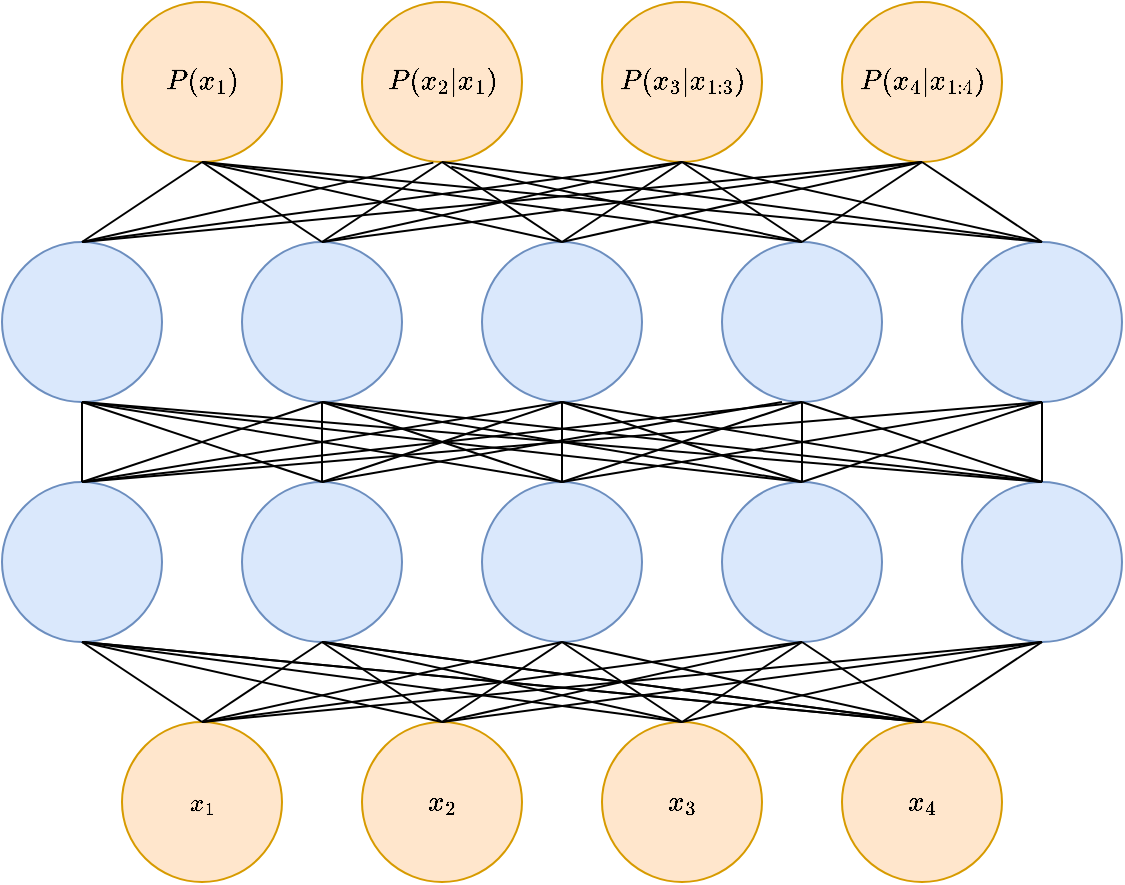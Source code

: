 <mxfile version="12.1.6" type="github" pages="1">
  <diagram id="d_cfS6SWb_KxHxdwD8Qj" name="Page-1">
    <mxGraphModel dx="934" dy="519" grid="1" gridSize="10" guides="1" tooltips="1" connect="1" arrows="1" fold="1" page="1" pageScale="1" pageWidth="3300" pageHeight="4681" math="1" shadow="0">
      <root>
        <mxCell id="0"/>
        <mxCell id="1" parent="0"/>
        <mxCell id="A4nzLeA4Wzo49Nar-VJ_-7" value="" style="group" parent="1" vertex="1" connectable="0">
          <mxGeometry x="240" y="1080" width="430" height="80" as="geometry"/>
        </mxCell>
        <mxCell id="A4nzLeA4Wzo49Nar-VJ_-3" value="" style="group" parent="A4nzLeA4Wzo49Nar-VJ_-7" vertex="1" connectable="0">
          <mxGeometry width="190" height="80" as="geometry"/>
        </mxCell>
        <mxCell id="A4nzLeA4Wzo49Nar-VJ_-1" value="&lt;div&gt;&lt;br&gt;&lt;/div&gt;&lt;div&gt;$$x_1$$&lt;br&gt;&lt;/div&gt;" style="ellipse;whiteSpace=wrap;html=1;aspect=fixed;fillColor=#ffe6cc;strokeColor=#d79b00;fontFamily=math;" parent="A4nzLeA4Wzo49Nar-VJ_-3" vertex="1">
          <mxGeometry width="80" height="80" as="geometry"/>
        </mxCell>
        <mxCell id="A4nzLeA4Wzo49Nar-VJ_-2" value="&lt;div&gt;&lt;br&gt;&lt;/div&gt;&lt;div&gt;$$x_2$$&lt;br&gt;&lt;/div&gt;" style="ellipse;whiteSpace=wrap;html=1;aspect=fixed;fillColor=#ffe6cc;strokeColor=#d79b00;" parent="A4nzLeA4Wzo49Nar-VJ_-3" vertex="1">
          <mxGeometry x="120" width="80" height="80" as="geometry"/>
        </mxCell>
        <mxCell id="A4nzLeA4Wzo49Nar-VJ_-4" value="" style="group" parent="A4nzLeA4Wzo49Nar-VJ_-7" vertex="1" connectable="0">
          <mxGeometry x="240" width="190" height="80" as="geometry"/>
        </mxCell>
        <mxCell id="A4nzLeA4Wzo49Nar-VJ_-5" value="&lt;div&gt;&lt;br&gt;&lt;/div&gt;&lt;div&gt;$$x_3$$&lt;br&gt;&lt;/div&gt;" style="ellipse;whiteSpace=wrap;html=1;aspect=fixed;fillColor=#ffe6cc;strokeColor=#d79b00;" parent="A4nzLeA4Wzo49Nar-VJ_-4" vertex="1">
          <mxGeometry width="80" height="80" as="geometry"/>
        </mxCell>
        <mxCell id="A4nzLeA4Wzo49Nar-VJ_-6" value="$$x_4$$" style="ellipse;whiteSpace=wrap;html=1;aspect=fixed;fillColor=#ffe6cc;strokeColor=#d79b00;" parent="A4nzLeA4Wzo49Nar-VJ_-4" vertex="1">
          <mxGeometry x="120" width="80" height="80" as="geometry"/>
        </mxCell>
        <mxCell id="A4nzLeA4Wzo49Nar-VJ_-16" value="" style="group" parent="1" vertex="1" connectable="0">
          <mxGeometry x="180" y="960" width="560" height="80" as="geometry"/>
        </mxCell>
        <mxCell id="A4nzLeA4Wzo49Nar-VJ_-9" value="" style="group" parent="A4nzLeA4Wzo49Nar-VJ_-16" vertex="1" connectable="0">
          <mxGeometry width="190" height="80" as="geometry"/>
        </mxCell>
        <mxCell id="A4nzLeA4Wzo49Nar-VJ_-10" value="" style="ellipse;whiteSpace=wrap;html=1;aspect=fixed;fillColor=#dae8fc;strokeColor=#6c8ebf;" parent="A4nzLeA4Wzo49Nar-VJ_-9" vertex="1">
          <mxGeometry width="80" height="80" as="geometry"/>
        </mxCell>
        <mxCell id="A4nzLeA4Wzo49Nar-VJ_-11" value="" style="ellipse;whiteSpace=wrap;html=1;aspect=fixed;fillColor=#dae8fc;strokeColor=#6c8ebf;" parent="A4nzLeA4Wzo49Nar-VJ_-9" vertex="1">
          <mxGeometry x="120" width="80" height="80" as="geometry"/>
        </mxCell>
        <mxCell id="A4nzLeA4Wzo49Nar-VJ_-12" value="" style="group" parent="A4nzLeA4Wzo49Nar-VJ_-16" vertex="1" connectable="0">
          <mxGeometry x="240" width="190" height="80" as="geometry"/>
        </mxCell>
        <mxCell id="A4nzLeA4Wzo49Nar-VJ_-13" value="" style="ellipse;whiteSpace=wrap;html=1;aspect=fixed;fillColor=#dae8fc;strokeColor=#6c8ebf;" parent="A4nzLeA4Wzo49Nar-VJ_-12" vertex="1">
          <mxGeometry width="80" height="80" as="geometry"/>
        </mxCell>
        <mxCell id="A4nzLeA4Wzo49Nar-VJ_-14" value="" style="ellipse;whiteSpace=wrap;html=1;aspect=fixed;fillColor=#dae8fc;strokeColor=#6c8ebf;" parent="A4nzLeA4Wzo49Nar-VJ_-12" vertex="1">
          <mxGeometry x="120" width="80" height="80" as="geometry"/>
        </mxCell>
        <mxCell id="A4nzLeA4Wzo49Nar-VJ_-15" value="" style="ellipse;whiteSpace=wrap;html=1;aspect=fixed;fillColor=#dae8fc;strokeColor=#6c8ebf;" parent="A4nzLeA4Wzo49Nar-VJ_-16" vertex="1">
          <mxGeometry x="480" width="80" height="80" as="geometry"/>
        </mxCell>
        <mxCell id="A4nzLeA4Wzo49Nar-VJ_-32" value="" style="group" parent="1" vertex="1" connectable="0">
          <mxGeometry x="180" y="840" width="560" height="80" as="geometry"/>
        </mxCell>
        <mxCell id="A4nzLeA4Wzo49Nar-VJ_-33" value="" style="group" parent="A4nzLeA4Wzo49Nar-VJ_-32" vertex="1" connectable="0">
          <mxGeometry width="190" height="80" as="geometry"/>
        </mxCell>
        <mxCell id="A4nzLeA4Wzo49Nar-VJ_-34" value="" style="ellipse;whiteSpace=wrap;html=1;aspect=fixed;fillColor=#dae8fc;strokeColor=#6c8ebf;" parent="A4nzLeA4Wzo49Nar-VJ_-33" vertex="1">
          <mxGeometry width="80" height="80" as="geometry"/>
        </mxCell>
        <mxCell id="A4nzLeA4Wzo49Nar-VJ_-35" value="" style="ellipse;whiteSpace=wrap;html=1;aspect=fixed;fillColor=#dae8fc;strokeColor=#6c8ebf;" parent="A4nzLeA4Wzo49Nar-VJ_-33" vertex="1">
          <mxGeometry x="120" width="80" height="80" as="geometry"/>
        </mxCell>
        <mxCell id="A4nzLeA4Wzo49Nar-VJ_-36" value="" style="group" parent="A4nzLeA4Wzo49Nar-VJ_-32" vertex="1" connectable="0">
          <mxGeometry x="240" width="190" height="80" as="geometry"/>
        </mxCell>
        <mxCell id="A4nzLeA4Wzo49Nar-VJ_-37" value="" style="ellipse;whiteSpace=wrap;html=1;aspect=fixed;fillColor=#dae8fc;strokeColor=#6c8ebf;" parent="A4nzLeA4Wzo49Nar-VJ_-36" vertex="1">
          <mxGeometry width="80" height="80" as="geometry"/>
        </mxCell>
        <mxCell id="A4nzLeA4Wzo49Nar-VJ_-38" value="" style="ellipse;whiteSpace=wrap;html=1;aspect=fixed;fillColor=#dae8fc;strokeColor=#6c8ebf;" parent="A4nzLeA4Wzo49Nar-VJ_-36" vertex="1">
          <mxGeometry x="120" width="80" height="80" as="geometry"/>
        </mxCell>
        <mxCell id="A4nzLeA4Wzo49Nar-VJ_-39" value="" style="ellipse;whiteSpace=wrap;html=1;aspect=fixed;fillColor=#dae8fc;strokeColor=#6c8ebf;" parent="A4nzLeA4Wzo49Nar-VJ_-32" vertex="1">
          <mxGeometry x="480" width="80" height="80" as="geometry"/>
        </mxCell>
        <mxCell id="A4nzLeA4Wzo49Nar-VJ_-40" value="" style="group" parent="1" vertex="1" connectable="0">
          <mxGeometry x="240" y="720" width="430" height="80" as="geometry"/>
        </mxCell>
        <mxCell id="A4nzLeA4Wzo49Nar-VJ_-41" value="" style="group" parent="A4nzLeA4Wzo49Nar-VJ_-40" vertex="1" connectable="0">
          <mxGeometry width="190" height="80" as="geometry"/>
        </mxCell>
        <mxCell id="A4nzLeA4Wzo49Nar-VJ_-42" value="&lt;div&gt;$$P(x_1)$$&lt;/div&gt;" style="ellipse;whiteSpace=wrap;html=1;aspect=fixed;fillColor=#ffe6cc;strokeColor=#d79b00;" parent="A4nzLeA4Wzo49Nar-VJ_-41" vertex="1">
          <mxGeometry width="80" height="80" as="geometry"/>
        </mxCell>
        <mxCell id="A4nzLeA4Wzo49Nar-VJ_-43" value="$$P(x_2|x_1)$$" style="ellipse;whiteSpace=wrap;html=1;aspect=fixed;fillColor=#ffe6cc;strokeColor=#d79b00;" parent="A4nzLeA4Wzo49Nar-VJ_-41" vertex="1">
          <mxGeometry x="120" width="80" height="80" as="geometry"/>
        </mxCell>
        <mxCell id="A4nzLeA4Wzo49Nar-VJ_-44" value="" style="group" parent="A4nzLeA4Wzo49Nar-VJ_-40" vertex="1" connectable="0">
          <mxGeometry x="240" width="190" height="80" as="geometry"/>
        </mxCell>
        <mxCell id="A4nzLeA4Wzo49Nar-VJ_-45" value="&lt;div&gt;$$P(x_3|x_{1:3})$$&lt;/div&gt;" style="ellipse;whiteSpace=wrap;html=1;aspect=fixed;fillColor=#ffe6cc;strokeColor=#d79b00;" parent="A4nzLeA4Wzo49Nar-VJ_-44" vertex="1">
          <mxGeometry width="80" height="80" as="geometry"/>
        </mxCell>
        <mxCell id="A4nzLeA4Wzo49Nar-VJ_-46" value="&lt;div&gt;$$P(x_4|x_{1:4})$$&lt;/div&gt;" style="ellipse;whiteSpace=wrap;html=1;aspect=fixed;fillColor=#ffe6cc;strokeColor=#d79b00;" parent="A4nzLeA4Wzo49Nar-VJ_-44" vertex="1">
          <mxGeometry x="120" width="80" height="80" as="geometry"/>
        </mxCell>
        <mxCell id="A4nzLeA4Wzo49Nar-VJ_-48" value="" style="endArrow=none;html=1;entryX=0.5;entryY=1;entryDx=0;entryDy=0;exitX=0.5;exitY=0;exitDx=0;exitDy=0;" parent="1" source="A4nzLeA4Wzo49Nar-VJ_-1" target="A4nzLeA4Wzo49Nar-VJ_-10" edge="1">
          <mxGeometry width="50" height="50" relative="1" as="geometry">
            <mxPoint x="180" y="1230" as="sourcePoint"/>
            <mxPoint x="230" y="1180" as="targetPoint"/>
          </mxGeometry>
        </mxCell>
        <mxCell id="A4nzLeA4Wzo49Nar-VJ_-49" value="" style="endArrow=none;html=1;entryX=0.5;entryY=1;entryDx=0;entryDy=0;exitX=0.5;exitY=0;exitDx=0;exitDy=0;" parent="1" source="A4nzLeA4Wzo49Nar-VJ_-1" target="A4nzLeA4Wzo49Nar-VJ_-11" edge="1">
          <mxGeometry width="50" height="50" relative="1" as="geometry">
            <mxPoint x="290" y="1090.0" as="sourcePoint"/>
            <mxPoint x="230" y="1050.0" as="targetPoint"/>
          </mxGeometry>
        </mxCell>
        <mxCell id="A4nzLeA4Wzo49Nar-VJ_-50" value="" style="endArrow=none;html=1;entryX=0.5;entryY=1;entryDx=0;entryDy=0;exitX=0.5;exitY=0;exitDx=0;exitDy=0;" parent="1" source="A4nzLeA4Wzo49Nar-VJ_-1" target="A4nzLeA4Wzo49Nar-VJ_-13" edge="1">
          <mxGeometry width="50" height="50" relative="1" as="geometry">
            <mxPoint x="300" y="1100.0" as="sourcePoint"/>
            <mxPoint x="240" y="1060.0" as="targetPoint"/>
          </mxGeometry>
        </mxCell>
        <mxCell id="A4nzLeA4Wzo49Nar-VJ_-51" value="" style="endArrow=none;html=1;entryX=0.5;entryY=1;entryDx=0;entryDy=0;exitX=0.5;exitY=0;exitDx=0;exitDy=0;" parent="1" source="A4nzLeA4Wzo49Nar-VJ_-1" target="A4nzLeA4Wzo49Nar-VJ_-14" edge="1">
          <mxGeometry width="50" height="50" relative="1" as="geometry">
            <mxPoint x="310" y="1110.0" as="sourcePoint"/>
            <mxPoint x="250" y="1070.0" as="targetPoint"/>
          </mxGeometry>
        </mxCell>
        <mxCell id="A4nzLeA4Wzo49Nar-VJ_-52" value="" style="endArrow=none;html=1;entryX=0.5;entryY=1;entryDx=0;entryDy=0;" parent="1" target="A4nzLeA4Wzo49Nar-VJ_-15" edge="1">
          <mxGeometry width="50" height="50" relative="1" as="geometry">
            <mxPoint x="280" y="1080" as="sourcePoint"/>
            <mxPoint x="260" y="1080.0" as="targetPoint"/>
          </mxGeometry>
        </mxCell>
        <mxCell id="A4nzLeA4Wzo49Nar-VJ_-53" value="" style="endArrow=none;html=1;exitX=0.5;exitY=0;exitDx=0;exitDy=0;" parent="1" source="A4nzLeA4Wzo49Nar-VJ_-2" edge="1">
          <mxGeometry width="50" height="50" relative="1" as="geometry">
            <mxPoint x="330" y="1130.0" as="sourcePoint"/>
            <mxPoint x="220" y="1040" as="targetPoint"/>
          </mxGeometry>
        </mxCell>
        <mxCell id="A4nzLeA4Wzo49Nar-VJ_-54" value="" style="endArrow=none;html=1;exitX=0.5;exitY=0;exitDx=0;exitDy=0;" parent="1" source="A4nzLeA4Wzo49Nar-VJ_-5" edge="1">
          <mxGeometry width="50" height="50" relative="1" as="geometry">
            <mxPoint x="340" y="1140.0" as="sourcePoint"/>
            <mxPoint x="220" y="1040" as="targetPoint"/>
          </mxGeometry>
        </mxCell>
        <mxCell id="A4nzLeA4Wzo49Nar-VJ_-55" value="" style="endArrow=none;html=1;exitX=0.5;exitY=0;exitDx=0;exitDy=0;" parent="1" source="A4nzLeA4Wzo49Nar-VJ_-6" edge="1">
          <mxGeometry width="50" height="50" relative="1" as="geometry">
            <mxPoint x="350" y="1150.0" as="sourcePoint"/>
            <mxPoint x="220" y="1040" as="targetPoint"/>
          </mxGeometry>
        </mxCell>
        <mxCell id="A4nzLeA4Wzo49Nar-VJ_-56" value="" style="endArrow=none;html=1;entryX=0.5;entryY=1;entryDx=0;entryDy=0;exitX=0.5;exitY=0;exitDx=0;exitDy=0;" parent="1" source="A4nzLeA4Wzo49Nar-VJ_-2" target="A4nzLeA4Wzo49Nar-VJ_-11" edge="1">
          <mxGeometry width="50" height="50" relative="1" as="geometry">
            <mxPoint x="360" y="1160.0" as="sourcePoint"/>
            <mxPoint x="300" y="1120.0" as="targetPoint"/>
          </mxGeometry>
        </mxCell>
        <mxCell id="A4nzLeA4Wzo49Nar-VJ_-57" value="" style="endArrow=none;html=1;exitX=0.5;exitY=0;exitDx=0;exitDy=0;" parent="1" source="A4nzLeA4Wzo49Nar-VJ_-5" edge="1">
          <mxGeometry width="50" height="50" relative="1" as="geometry">
            <mxPoint x="370" y="1170.0" as="sourcePoint"/>
            <mxPoint x="340" y="1040" as="targetPoint"/>
          </mxGeometry>
        </mxCell>
        <mxCell id="A4nzLeA4Wzo49Nar-VJ_-58" value="" style="endArrow=none;html=1;entryX=0.5;entryY=1;entryDx=0;entryDy=0;" parent="1" target="A4nzLeA4Wzo49Nar-VJ_-11" edge="1">
          <mxGeometry width="50" height="50" relative="1" as="geometry">
            <mxPoint x="640" y="1080" as="sourcePoint"/>
            <mxPoint x="320" y="1140.0" as="targetPoint"/>
          </mxGeometry>
        </mxCell>
        <mxCell id="A4nzLeA4Wzo49Nar-VJ_-59" value="" style="endArrow=none;html=1;entryX=0.5;entryY=1;entryDx=0;entryDy=0;exitX=0.5;exitY=0;exitDx=0;exitDy=0;" parent="1" source="A4nzLeA4Wzo49Nar-VJ_-5" target="A4nzLeA4Wzo49Nar-VJ_-13" edge="1">
          <mxGeometry width="50" height="50" relative="1" as="geometry">
            <mxPoint x="390" y="1190.0" as="sourcePoint"/>
            <mxPoint x="330" y="1150.0" as="targetPoint"/>
          </mxGeometry>
        </mxCell>
        <mxCell id="A4nzLeA4Wzo49Nar-VJ_-60" value="" style="endArrow=none;html=1;entryX=0.5;entryY=0;entryDx=0;entryDy=0;" parent="1" target="A4nzLeA4Wzo49Nar-VJ_-2" edge="1">
          <mxGeometry width="50" height="50" relative="1" as="geometry">
            <mxPoint x="460" y="1040" as="sourcePoint"/>
            <mxPoint x="340" y="1160.0" as="targetPoint"/>
          </mxGeometry>
        </mxCell>
        <mxCell id="A4nzLeA4Wzo49Nar-VJ_-61" value="" style="endArrow=none;html=1;entryX=0.5;entryY=0;entryDx=0;entryDy=0;" parent="1" target="A4nzLeA4Wzo49Nar-VJ_-2" edge="1">
          <mxGeometry width="50" height="50" relative="1" as="geometry">
            <mxPoint x="580" y="1040" as="sourcePoint"/>
            <mxPoint x="350" y="1170.0" as="targetPoint"/>
          </mxGeometry>
        </mxCell>
        <mxCell id="A4nzLeA4Wzo49Nar-VJ_-62" value="" style="endArrow=none;html=1;exitX=0.5;exitY=1;exitDx=0;exitDy=0;" parent="1" source="A4nzLeA4Wzo49Nar-VJ_-15" edge="1">
          <mxGeometry width="50" height="50" relative="1" as="geometry">
            <mxPoint x="420" y="1220.0" as="sourcePoint"/>
            <mxPoint x="400" y="1080" as="targetPoint"/>
          </mxGeometry>
        </mxCell>
        <mxCell id="A4nzLeA4Wzo49Nar-VJ_-63" value="" style="endArrow=none;html=1;" parent="1" edge="1">
          <mxGeometry width="50" height="50" relative="1" as="geometry">
            <mxPoint x="580" y="1040" as="sourcePoint"/>
            <mxPoint x="520" y="1080" as="targetPoint"/>
          </mxGeometry>
        </mxCell>
        <mxCell id="A4nzLeA4Wzo49Nar-VJ_-64" value="" style="endArrow=none;html=1;exitX=0.5;exitY=1;exitDx=0;exitDy=0;" parent="1" source="A4nzLeA4Wzo49Nar-VJ_-15" edge="1">
          <mxGeometry width="50" height="50" relative="1" as="geometry">
            <mxPoint x="440" y="1240.0" as="sourcePoint"/>
            <mxPoint x="520" y="1080" as="targetPoint"/>
          </mxGeometry>
        </mxCell>
        <mxCell id="A4nzLeA4Wzo49Nar-VJ_-65" value="" style="endArrow=none;html=1;" parent="1" edge="1">
          <mxGeometry width="50" height="50" relative="1" as="geometry">
            <mxPoint x="220" y="1040" as="sourcePoint"/>
            <mxPoint x="640" y="1080" as="targetPoint"/>
          </mxGeometry>
        </mxCell>
        <mxCell id="A4nzLeA4Wzo49Nar-VJ_-66" value="" style="endArrow=none;html=1;entryX=0.5;entryY=0;entryDx=0;entryDy=0;exitX=0.5;exitY=1;exitDx=0;exitDy=0;" parent="1" source="A4nzLeA4Wzo49Nar-VJ_-11" target="A4nzLeA4Wzo49Nar-VJ_-6" edge="1">
          <mxGeometry width="50" height="50" relative="1" as="geometry">
            <mxPoint x="460" y="1260.0" as="sourcePoint"/>
            <mxPoint x="400" y="1220.0" as="targetPoint"/>
          </mxGeometry>
        </mxCell>
        <mxCell id="A4nzLeA4Wzo49Nar-VJ_-67" value="" style="endArrow=none;html=1;entryX=0.5;entryY=0;entryDx=0;entryDy=0;exitX=0.5;exitY=1;exitDx=0;exitDy=0;" parent="1" source="A4nzLeA4Wzo49Nar-VJ_-13" target="A4nzLeA4Wzo49Nar-VJ_-6" edge="1">
          <mxGeometry width="50" height="50" relative="1" as="geometry">
            <mxPoint x="470" y="1270.0" as="sourcePoint"/>
            <mxPoint x="410" y="1230.0" as="targetPoint"/>
          </mxGeometry>
        </mxCell>
        <mxCell id="A4nzLeA4Wzo49Nar-VJ_-68" value="" style="endArrow=none;html=1;" parent="1" edge="1">
          <mxGeometry width="50" height="50" relative="1" as="geometry">
            <mxPoint x="580" y="1040" as="sourcePoint"/>
            <mxPoint x="640" y="1080" as="targetPoint"/>
          </mxGeometry>
        </mxCell>
        <mxCell id="A4nzLeA4Wzo49Nar-VJ_-69" value="" style="endArrow=none;html=1;" parent="1" edge="1">
          <mxGeometry width="50" height="50" relative="1" as="geometry">
            <mxPoint x="700" y="1040" as="sourcePoint"/>
            <mxPoint x="640" y="1080" as="targetPoint"/>
          </mxGeometry>
        </mxCell>
        <mxCell id="A4nzLeA4Wzo49Nar-VJ_-70" value="" style="endArrow=none;html=1;entryX=0.5;entryY=1;entryDx=0;entryDy=0;exitX=0.5;exitY=0;exitDx=0;exitDy=0;" parent="1" source="A4nzLeA4Wzo49Nar-VJ_-10" target="A4nzLeA4Wzo49Nar-VJ_-34" edge="1">
          <mxGeometry width="50" height="50" relative="1" as="geometry">
            <mxPoint x="170" y="970.0" as="sourcePoint"/>
            <mxPoint x="110" y="930.0" as="targetPoint"/>
          </mxGeometry>
        </mxCell>
        <mxCell id="A4nzLeA4Wzo49Nar-VJ_-71" value="" style="endArrow=none;html=1;entryX=0.5;entryY=1;entryDx=0;entryDy=0;exitX=0.5;exitY=0;exitDx=0;exitDy=0;" parent="1" source="A4nzLeA4Wzo49Nar-VJ_-10" target="A4nzLeA4Wzo49Nar-VJ_-35" edge="1">
          <mxGeometry width="50" height="50" relative="1" as="geometry">
            <mxPoint x="180" y="980.0" as="sourcePoint"/>
            <mxPoint x="120" y="940.0" as="targetPoint"/>
          </mxGeometry>
        </mxCell>
        <mxCell id="A4nzLeA4Wzo49Nar-VJ_-72" value="" style="endArrow=none;html=1;entryX=0.5;entryY=1;entryDx=0;entryDy=0;" parent="1" target="A4nzLeA4Wzo49Nar-VJ_-37" edge="1">
          <mxGeometry width="50" height="50" relative="1" as="geometry">
            <mxPoint x="220" y="960" as="sourcePoint"/>
            <mxPoint x="456" y="922" as="targetPoint"/>
          </mxGeometry>
        </mxCell>
        <mxCell id="A4nzLeA4Wzo49Nar-VJ_-73" value="" style="endArrow=none;html=1;entryX=0.5;entryY=1;entryDx=0;entryDy=0;exitX=0.5;exitY=0;exitDx=0;exitDy=0;" parent="1" source="A4nzLeA4Wzo49Nar-VJ_-10" target="A4nzLeA4Wzo49Nar-VJ_-38" edge="1">
          <mxGeometry width="50" height="50" relative="1" as="geometry">
            <mxPoint x="200" y="1000.0" as="sourcePoint"/>
            <mxPoint x="140" y="960.0" as="targetPoint"/>
          </mxGeometry>
        </mxCell>
        <mxCell id="A4nzLeA4Wzo49Nar-VJ_-74" value="" style="endArrow=none;html=1;entryX=0.5;entryY=1;entryDx=0;entryDy=0;" parent="1" target="A4nzLeA4Wzo49Nar-VJ_-39" edge="1">
          <mxGeometry width="50" height="50" relative="1" as="geometry">
            <mxPoint x="220" y="960" as="sourcePoint"/>
            <mxPoint x="150" y="970.0" as="targetPoint"/>
          </mxGeometry>
        </mxCell>
        <mxCell id="A4nzLeA4Wzo49Nar-VJ_-75" value="" style="endArrow=none;html=1;exitX=0.5;exitY=0;exitDx=0;exitDy=0;" parent="1" source="A4nzLeA4Wzo49Nar-VJ_-11" edge="1">
          <mxGeometry width="50" height="50" relative="1" as="geometry">
            <mxPoint x="220" y="1020.0" as="sourcePoint"/>
            <mxPoint x="220" y="920" as="targetPoint"/>
          </mxGeometry>
        </mxCell>
        <mxCell id="A4nzLeA4Wzo49Nar-VJ_-76" value="" style="endArrow=none;html=1;exitX=0.5;exitY=0;exitDx=0;exitDy=0;" parent="1" source="A4nzLeA4Wzo49Nar-VJ_-11" edge="1">
          <mxGeometry width="50" height="50" relative="1" as="geometry">
            <mxPoint x="230" y="1030.0" as="sourcePoint"/>
            <mxPoint x="340" y="920" as="targetPoint"/>
          </mxGeometry>
        </mxCell>
        <mxCell id="A4nzLeA4Wzo49Nar-VJ_-77" value="" style="endArrow=none;html=1;exitX=0.5;exitY=0;exitDx=0;exitDy=0;" parent="1" source="A4nzLeA4Wzo49Nar-VJ_-13" edge="1">
          <mxGeometry width="50" height="50" relative="1" as="geometry">
            <mxPoint x="240" y="1040.0" as="sourcePoint"/>
            <mxPoint x="460" y="920" as="targetPoint"/>
          </mxGeometry>
        </mxCell>
        <mxCell id="A4nzLeA4Wzo49Nar-VJ_-78" value="" style="endArrow=none;html=1;entryX=0.5;entryY=1;entryDx=0;entryDy=0;exitX=0.5;exitY=0;exitDx=0;exitDy=0;" parent="1" source="A4nzLeA4Wzo49Nar-VJ_-13" target="A4nzLeA4Wzo49Nar-VJ_-35" edge="1">
          <mxGeometry width="50" height="50" relative="1" as="geometry">
            <mxPoint x="120" y="890.0" as="sourcePoint"/>
            <mxPoint x="60" y="850.0" as="targetPoint"/>
          </mxGeometry>
        </mxCell>
        <mxCell id="A4nzLeA4Wzo49Nar-VJ_-79" value="" style="endArrow=none;html=1;exitX=0.5;exitY=0;exitDx=0;exitDy=0;" parent="1" source="A4nzLeA4Wzo49Nar-VJ_-11" edge="1">
          <mxGeometry width="50" height="50" relative="1" as="geometry">
            <mxPoint x="130" y="900.0" as="sourcePoint"/>
            <mxPoint x="570" y="920" as="targetPoint"/>
          </mxGeometry>
        </mxCell>
        <mxCell id="A4nzLeA4Wzo49Nar-VJ_-80" value="" style="endArrow=none;html=1;" parent="1" edge="1">
          <mxGeometry width="50" height="50" relative="1" as="geometry">
            <mxPoint x="340" y="960" as="sourcePoint"/>
            <mxPoint x="460" y="920" as="targetPoint"/>
          </mxGeometry>
        </mxCell>
        <mxCell id="A4nzLeA4Wzo49Nar-VJ_-81" value="" style="endArrow=none;html=1;entryX=0.5;entryY=1;entryDx=0;entryDy=0;exitX=0.5;exitY=0;exitDx=0;exitDy=0;" parent="1" source="A4nzLeA4Wzo49Nar-VJ_-13" target="A4nzLeA4Wzo49Nar-VJ_-34" edge="1">
          <mxGeometry width="50" height="50" relative="1" as="geometry">
            <mxPoint x="150" y="920.0" as="sourcePoint"/>
            <mxPoint x="90" y="880.0" as="targetPoint"/>
          </mxGeometry>
        </mxCell>
        <mxCell id="A4nzLeA4Wzo49Nar-VJ_-82" value="" style="endArrow=none;html=1;exitX=0.5;exitY=0;exitDx=0;exitDy=0;" parent="1" source="A4nzLeA4Wzo49Nar-VJ_-13" edge="1">
          <mxGeometry width="50" height="50" relative="1" as="geometry">
            <mxPoint x="160" y="930.0" as="sourcePoint"/>
            <mxPoint x="580" y="920" as="targetPoint"/>
          </mxGeometry>
        </mxCell>
        <mxCell id="A4nzLeA4Wzo49Nar-VJ_-83" value="" style="endArrow=none;html=1;entryX=0.5;entryY=1;entryDx=0;entryDy=0;exitX=0.5;exitY=0;exitDx=0;exitDy=0;" parent="1" source="A4nzLeA4Wzo49Nar-VJ_-13" target="A4nzLeA4Wzo49Nar-VJ_-39" edge="1">
          <mxGeometry width="50" height="50" relative="1" as="geometry">
            <mxPoint x="170" y="940.0" as="sourcePoint"/>
            <mxPoint x="110" y="900.0" as="targetPoint"/>
          </mxGeometry>
        </mxCell>
        <mxCell id="A4nzLeA4Wzo49Nar-VJ_-84" value="" style="endArrow=none;html=1;entryX=0.5;entryY=1;entryDx=0;entryDy=0;exitX=0.5;exitY=0;exitDx=0;exitDy=0;" parent="1" source="A4nzLeA4Wzo49Nar-VJ_-14" target="A4nzLeA4Wzo49Nar-VJ_-34" edge="1">
          <mxGeometry width="50" height="50" relative="1" as="geometry">
            <mxPoint x="120" y="930.0" as="sourcePoint"/>
            <mxPoint x="60" y="890.0" as="targetPoint"/>
          </mxGeometry>
        </mxCell>
        <mxCell id="A4nzLeA4Wzo49Nar-VJ_-85" value="" style="endArrow=none;html=1;exitX=0.5;exitY=0;exitDx=0;exitDy=0;" parent="1" source="A4nzLeA4Wzo49Nar-VJ_-14" edge="1">
          <mxGeometry width="50" height="50" relative="1" as="geometry">
            <mxPoint x="130" y="940.0" as="sourcePoint"/>
            <mxPoint x="340" y="920" as="targetPoint"/>
          </mxGeometry>
        </mxCell>
        <mxCell id="A4nzLeA4Wzo49Nar-VJ_-86" value="" style="endArrow=none;html=1;exitX=0.5;exitY=0;exitDx=0;exitDy=0;" parent="1" source="A4nzLeA4Wzo49Nar-VJ_-14" edge="1">
          <mxGeometry width="50" height="50" relative="1" as="geometry">
            <mxPoint x="140" y="950.0" as="sourcePoint"/>
            <mxPoint x="460" y="920" as="targetPoint"/>
          </mxGeometry>
        </mxCell>
        <mxCell id="A4nzLeA4Wzo49Nar-VJ_-87" value="" style="endArrow=none;html=1;" parent="1" edge="1">
          <mxGeometry width="50" height="50" relative="1" as="geometry">
            <mxPoint x="580" y="960" as="sourcePoint"/>
            <mxPoint x="580" y="920" as="targetPoint"/>
          </mxGeometry>
        </mxCell>
        <mxCell id="A4nzLeA4Wzo49Nar-VJ_-88" value="" style="endArrow=none;html=1;entryX=0.5;entryY=1;entryDx=0;entryDy=0;exitX=0.5;exitY=0;exitDx=0;exitDy=0;" parent="1" source="A4nzLeA4Wzo49Nar-VJ_-14" target="A4nzLeA4Wzo49Nar-VJ_-39" edge="1">
          <mxGeometry width="50" height="50" relative="1" as="geometry">
            <mxPoint x="160" y="970.0" as="sourcePoint"/>
            <mxPoint x="100" y="930.0" as="targetPoint"/>
          </mxGeometry>
        </mxCell>
        <mxCell id="A4nzLeA4Wzo49Nar-VJ_-89" value="" style="endArrow=none;html=1;entryX=0.5;entryY=1;entryDx=0;entryDy=0;exitX=0.5;exitY=0;exitDx=0;exitDy=0;" parent="1" source="A4nzLeA4Wzo49Nar-VJ_-15" target="A4nzLeA4Wzo49Nar-VJ_-34" edge="1">
          <mxGeometry width="50" height="50" relative="1" as="geometry">
            <mxPoint x="170" y="980.0" as="sourcePoint"/>
            <mxPoint x="110" y="940.0" as="targetPoint"/>
          </mxGeometry>
        </mxCell>
        <mxCell id="A4nzLeA4Wzo49Nar-VJ_-90" value="" style="endArrow=none;html=1;entryX=0.5;entryY=1;entryDx=0;entryDy=0;" parent="1" target="A4nzLeA4Wzo49Nar-VJ_-35" edge="1">
          <mxGeometry width="50" height="50" relative="1" as="geometry">
            <mxPoint x="700" y="960" as="sourcePoint"/>
            <mxPoint x="90" y="950.0" as="targetPoint"/>
          </mxGeometry>
        </mxCell>
        <mxCell id="A4nzLeA4Wzo49Nar-VJ_-95" value="" style="endArrow=none;html=1;entryX=0.5;entryY=0;entryDx=0;entryDy=0;" parent="1" target="A4nzLeA4Wzo49Nar-VJ_-15" edge="1">
          <mxGeometry width="50" height="50" relative="1" as="geometry">
            <mxPoint x="460" y="920" as="sourcePoint"/>
            <mxPoint x="230" y="1180" as="targetPoint"/>
          </mxGeometry>
        </mxCell>
        <mxCell id="A4nzLeA4Wzo49Nar-VJ_-96" value="" style="endArrow=none;html=1;entryX=0.5;entryY=0;entryDx=0;entryDy=0;" parent="1" target="A4nzLeA4Wzo49Nar-VJ_-15" edge="1">
          <mxGeometry width="50" height="50" relative="1" as="geometry">
            <mxPoint x="580" y="920" as="sourcePoint"/>
            <mxPoint x="240" y="1190" as="targetPoint"/>
          </mxGeometry>
        </mxCell>
        <mxCell id="A4nzLeA4Wzo49Nar-VJ_-97" value="" style="endArrow=none;html=1;entryX=0.5;entryY=0;entryDx=0;entryDy=0;" parent="1" target="A4nzLeA4Wzo49Nar-VJ_-15" edge="1">
          <mxGeometry width="50" height="50" relative="1" as="geometry">
            <mxPoint x="700" y="920" as="sourcePoint"/>
            <mxPoint x="250" y="1200" as="targetPoint"/>
          </mxGeometry>
        </mxCell>
        <mxCell id="2pLgjLXHmvWhtLP6S5SO-1" value="" style="endArrow=none;html=1;entryX=0.5;entryY=1;entryDx=0;entryDy=0;exitX=0.5;exitY=0;exitDx=0;exitDy=0;" edge="1" parent="1" source="A4nzLeA4Wzo49Nar-VJ_-34" target="A4nzLeA4Wzo49Nar-VJ_-42">
          <mxGeometry width="50" height="50" relative="1" as="geometry">
            <mxPoint x="180" y="1230" as="sourcePoint"/>
            <mxPoint x="230" y="1180" as="targetPoint"/>
          </mxGeometry>
        </mxCell>
        <mxCell id="2pLgjLXHmvWhtLP6S5SO-2" value="" style="endArrow=none;html=1;entryX=0.5;entryY=1;entryDx=0;entryDy=0;exitX=0.5;exitY=0;exitDx=0;exitDy=0;" edge="1" parent="1" source="A4nzLeA4Wzo49Nar-VJ_-34" target="A4nzLeA4Wzo49Nar-VJ_-45">
          <mxGeometry width="50" height="50" relative="1" as="geometry">
            <mxPoint x="100" y="820" as="sourcePoint"/>
            <mxPoint x="160" y="780" as="targetPoint"/>
          </mxGeometry>
        </mxCell>
        <mxCell id="2pLgjLXHmvWhtLP6S5SO-3" value="" style="endArrow=none;html=1;entryX=0.446;entryY=1.004;entryDx=0;entryDy=0;exitX=0.5;exitY=0;exitDx=0;exitDy=0;entryPerimeter=0;" edge="1" parent="1" source="A4nzLeA4Wzo49Nar-VJ_-34" target="A4nzLeA4Wzo49Nar-VJ_-43">
          <mxGeometry width="50" height="50" relative="1" as="geometry">
            <mxPoint x="110" y="830" as="sourcePoint"/>
            <mxPoint x="170" y="790" as="targetPoint"/>
          </mxGeometry>
        </mxCell>
        <mxCell id="2pLgjLXHmvWhtLP6S5SO-4" value="" style="endArrow=none;html=1;entryX=0.5;entryY=1;entryDx=0;entryDy=0;exitX=0.5;exitY=0;exitDx=0;exitDy=0;" edge="1" parent="1" source="A4nzLeA4Wzo49Nar-VJ_-34" target="A4nzLeA4Wzo49Nar-VJ_-46">
          <mxGeometry width="50" height="50" relative="1" as="geometry">
            <mxPoint x="120" y="840" as="sourcePoint"/>
            <mxPoint x="180" y="800" as="targetPoint"/>
          </mxGeometry>
        </mxCell>
        <mxCell id="2pLgjLXHmvWhtLP6S5SO-5" value="" style="endArrow=none;html=1;exitX=0.5;exitY=0;exitDx=0;exitDy=0;" edge="1" parent="1" source="A4nzLeA4Wzo49Nar-VJ_-35">
          <mxGeometry width="50" height="50" relative="1" as="geometry">
            <mxPoint x="130" y="850" as="sourcePoint"/>
            <mxPoint x="280" y="800" as="targetPoint"/>
          </mxGeometry>
        </mxCell>
        <mxCell id="2pLgjLXHmvWhtLP6S5SO-6" value="" style="endArrow=none;html=1;exitX=0.5;exitY=0;exitDx=0;exitDy=0;entryX=0.5;entryY=1;entryDx=0;entryDy=0;" edge="1" parent="1" source="A4nzLeA4Wzo49Nar-VJ_-35" target="A4nzLeA4Wzo49Nar-VJ_-43">
          <mxGeometry width="50" height="50" relative="1" as="geometry">
            <mxPoint x="140" y="860" as="sourcePoint"/>
            <mxPoint x="390" y="800" as="targetPoint"/>
          </mxGeometry>
        </mxCell>
        <mxCell id="2pLgjLXHmvWhtLP6S5SO-7" value="" style="endArrow=none;html=1;exitX=0.5;exitY=0;exitDx=0;exitDy=0;" edge="1" parent="1" source="A4nzLeA4Wzo49Nar-VJ_-35">
          <mxGeometry width="50" height="50" relative="1" as="geometry">
            <mxPoint x="150" y="870" as="sourcePoint"/>
            <mxPoint x="520" y="800" as="targetPoint"/>
          </mxGeometry>
        </mxCell>
        <mxCell id="2pLgjLXHmvWhtLP6S5SO-8" value="" style="endArrow=none;html=1;exitX=0.5;exitY=0;exitDx=0;exitDy=0;" edge="1" parent="1" source="A4nzLeA4Wzo49Nar-VJ_-35">
          <mxGeometry width="50" height="50" relative="1" as="geometry">
            <mxPoint x="160" y="880" as="sourcePoint"/>
            <mxPoint x="640" y="800" as="targetPoint"/>
          </mxGeometry>
        </mxCell>
        <mxCell id="2pLgjLXHmvWhtLP6S5SO-9" value="" style="endArrow=none;html=1;entryX=0.5;entryY=0;entryDx=0;entryDy=0;exitX=0.5;exitY=1;exitDx=0;exitDy=0;" edge="1" parent="1" source="A4nzLeA4Wzo49Nar-VJ_-42" target="A4nzLeA4Wzo49Nar-VJ_-37">
          <mxGeometry width="50" height="50" relative="1" as="geometry">
            <mxPoint x="170" y="890" as="sourcePoint"/>
            <mxPoint x="230" y="850" as="targetPoint"/>
          </mxGeometry>
        </mxCell>
        <mxCell id="2pLgjLXHmvWhtLP6S5SO-11" value="" style="endArrow=none;html=1;exitX=0.5;exitY=0;exitDx=0;exitDy=0;" edge="1" parent="1" source="A4nzLeA4Wzo49Nar-VJ_-37">
          <mxGeometry width="50" height="50" relative="1" as="geometry">
            <mxPoint x="70" y="790" as="sourcePoint"/>
            <mxPoint x="400" y="800" as="targetPoint"/>
          </mxGeometry>
        </mxCell>
        <mxCell id="2pLgjLXHmvWhtLP6S5SO-12" value="" style="endArrow=none;html=1;" edge="1" parent="1">
          <mxGeometry width="50" height="50" relative="1" as="geometry">
            <mxPoint x="460" y="840" as="sourcePoint"/>
            <mxPoint x="520" y="800" as="targetPoint"/>
          </mxGeometry>
        </mxCell>
        <mxCell id="2pLgjLXHmvWhtLP6S5SO-13" value="" style="endArrow=none;html=1;exitX=0.5;exitY=0;exitDx=0;exitDy=0;entryX=0.5;entryY=1;entryDx=0;entryDy=0;" edge="1" parent="1" source="A4nzLeA4Wzo49Nar-VJ_-37" target="A4nzLeA4Wzo49Nar-VJ_-46">
          <mxGeometry width="50" height="50" relative="1" as="geometry">
            <mxPoint x="90" y="810" as="sourcePoint"/>
            <mxPoint x="140" y="760" as="targetPoint"/>
          </mxGeometry>
        </mxCell>
        <mxCell id="2pLgjLXHmvWhtLP6S5SO-14" value="" style="endArrow=none;html=1;exitX=0.5;exitY=0;exitDx=0;exitDy=0;" edge="1" parent="1" source="A4nzLeA4Wzo49Nar-VJ_-38">
          <mxGeometry width="50" height="50" relative="1" as="geometry">
            <mxPoint x="100" y="820" as="sourcePoint"/>
            <mxPoint x="280" y="800" as="targetPoint"/>
          </mxGeometry>
        </mxCell>
        <mxCell id="2pLgjLXHmvWhtLP6S5SO-15" value="" style="endArrow=none;html=1;exitX=0.5;exitY=0;exitDx=0;exitDy=0;entryX=0.558;entryY=1.03;entryDx=0;entryDy=0;entryPerimeter=0;" edge="1" parent="1" source="A4nzLeA4Wzo49Nar-VJ_-38" target="A4nzLeA4Wzo49Nar-VJ_-43">
          <mxGeometry width="50" height="50" relative="1" as="geometry">
            <mxPoint x="110" y="830" as="sourcePoint"/>
            <mxPoint x="160" y="780" as="targetPoint"/>
          </mxGeometry>
        </mxCell>
        <mxCell id="2pLgjLXHmvWhtLP6S5SO-16" value="" style="endArrow=none;html=1;exitX=0.5;exitY=0;exitDx=0;exitDy=0;entryX=0.5;entryY=1;entryDx=0;entryDy=0;" edge="1" parent="1" source="A4nzLeA4Wzo49Nar-VJ_-38" target="A4nzLeA4Wzo49Nar-VJ_-45">
          <mxGeometry width="50" height="50" relative="1" as="geometry">
            <mxPoint x="120" y="840" as="sourcePoint"/>
            <mxPoint x="170" y="790" as="targetPoint"/>
          </mxGeometry>
        </mxCell>
        <mxCell id="2pLgjLXHmvWhtLP6S5SO-17" value="" style="endArrow=none;html=1;entryX=0.5;entryY=1;entryDx=0;entryDy=0;" edge="1" parent="1" target="A4nzLeA4Wzo49Nar-VJ_-46">
          <mxGeometry width="50" height="50" relative="1" as="geometry">
            <mxPoint x="580" y="840" as="sourcePoint"/>
            <mxPoint x="180" y="800" as="targetPoint"/>
          </mxGeometry>
        </mxCell>
        <mxCell id="2pLgjLXHmvWhtLP6S5SO-18" value="" style="endArrow=none;html=1;exitX=0.5;exitY=0;exitDx=0;exitDy=0;" edge="1" parent="1" source="A4nzLeA4Wzo49Nar-VJ_-39">
          <mxGeometry width="50" height="50" relative="1" as="geometry">
            <mxPoint x="140" y="860" as="sourcePoint"/>
            <mxPoint x="280" y="800" as="targetPoint"/>
          </mxGeometry>
        </mxCell>
        <mxCell id="2pLgjLXHmvWhtLP6S5SO-19" value="" style="endArrow=none;html=1;exitX=0.5;exitY=0;exitDx=0;exitDy=0;" edge="1" parent="1" source="A4nzLeA4Wzo49Nar-VJ_-39">
          <mxGeometry width="50" height="50" relative="1" as="geometry">
            <mxPoint x="150" y="870" as="sourcePoint"/>
            <mxPoint x="400" y="800" as="targetPoint"/>
          </mxGeometry>
        </mxCell>
        <mxCell id="2pLgjLXHmvWhtLP6S5SO-20" value="" style="endArrow=none;html=1;exitX=0.5;exitY=0;exitDx=0;exitDy=0;" edge="1" parent="1" source="A4nzLeA4Wzo49Nar-VJ_-39">
          <mxGeometry width="50" height="50" relative="1" as="geometry">
            <mxPoint x="160" y="880" as="sourcePoint"/>
            <mxPoint x="520" y="800" as="targetPoint"/>
          </mxGeometry>
        </mxCell>
        <mxCell id="2pLgjLXHmvWhtLP6S5SO-21" value="" style="endArrow=none;html=1;entryX=0.5;entryY=0;entryDx=0;entryDy=0;" edge="1" parent="1" target="A4nzLeA4Wzo49Nar-VJ_-39">
          <mxGeometry width="50" height="50" relative="1" as="geometry">
            <mxPoint x="640" y="800" as="sourcePoint"/>
            <mxPoint x="220" y="840" as="targetPoint"/>
          </mxGeometry>
        </mxCell>
      </root>
    </mxGraphModel>
  </diagram>
</mxfile>
